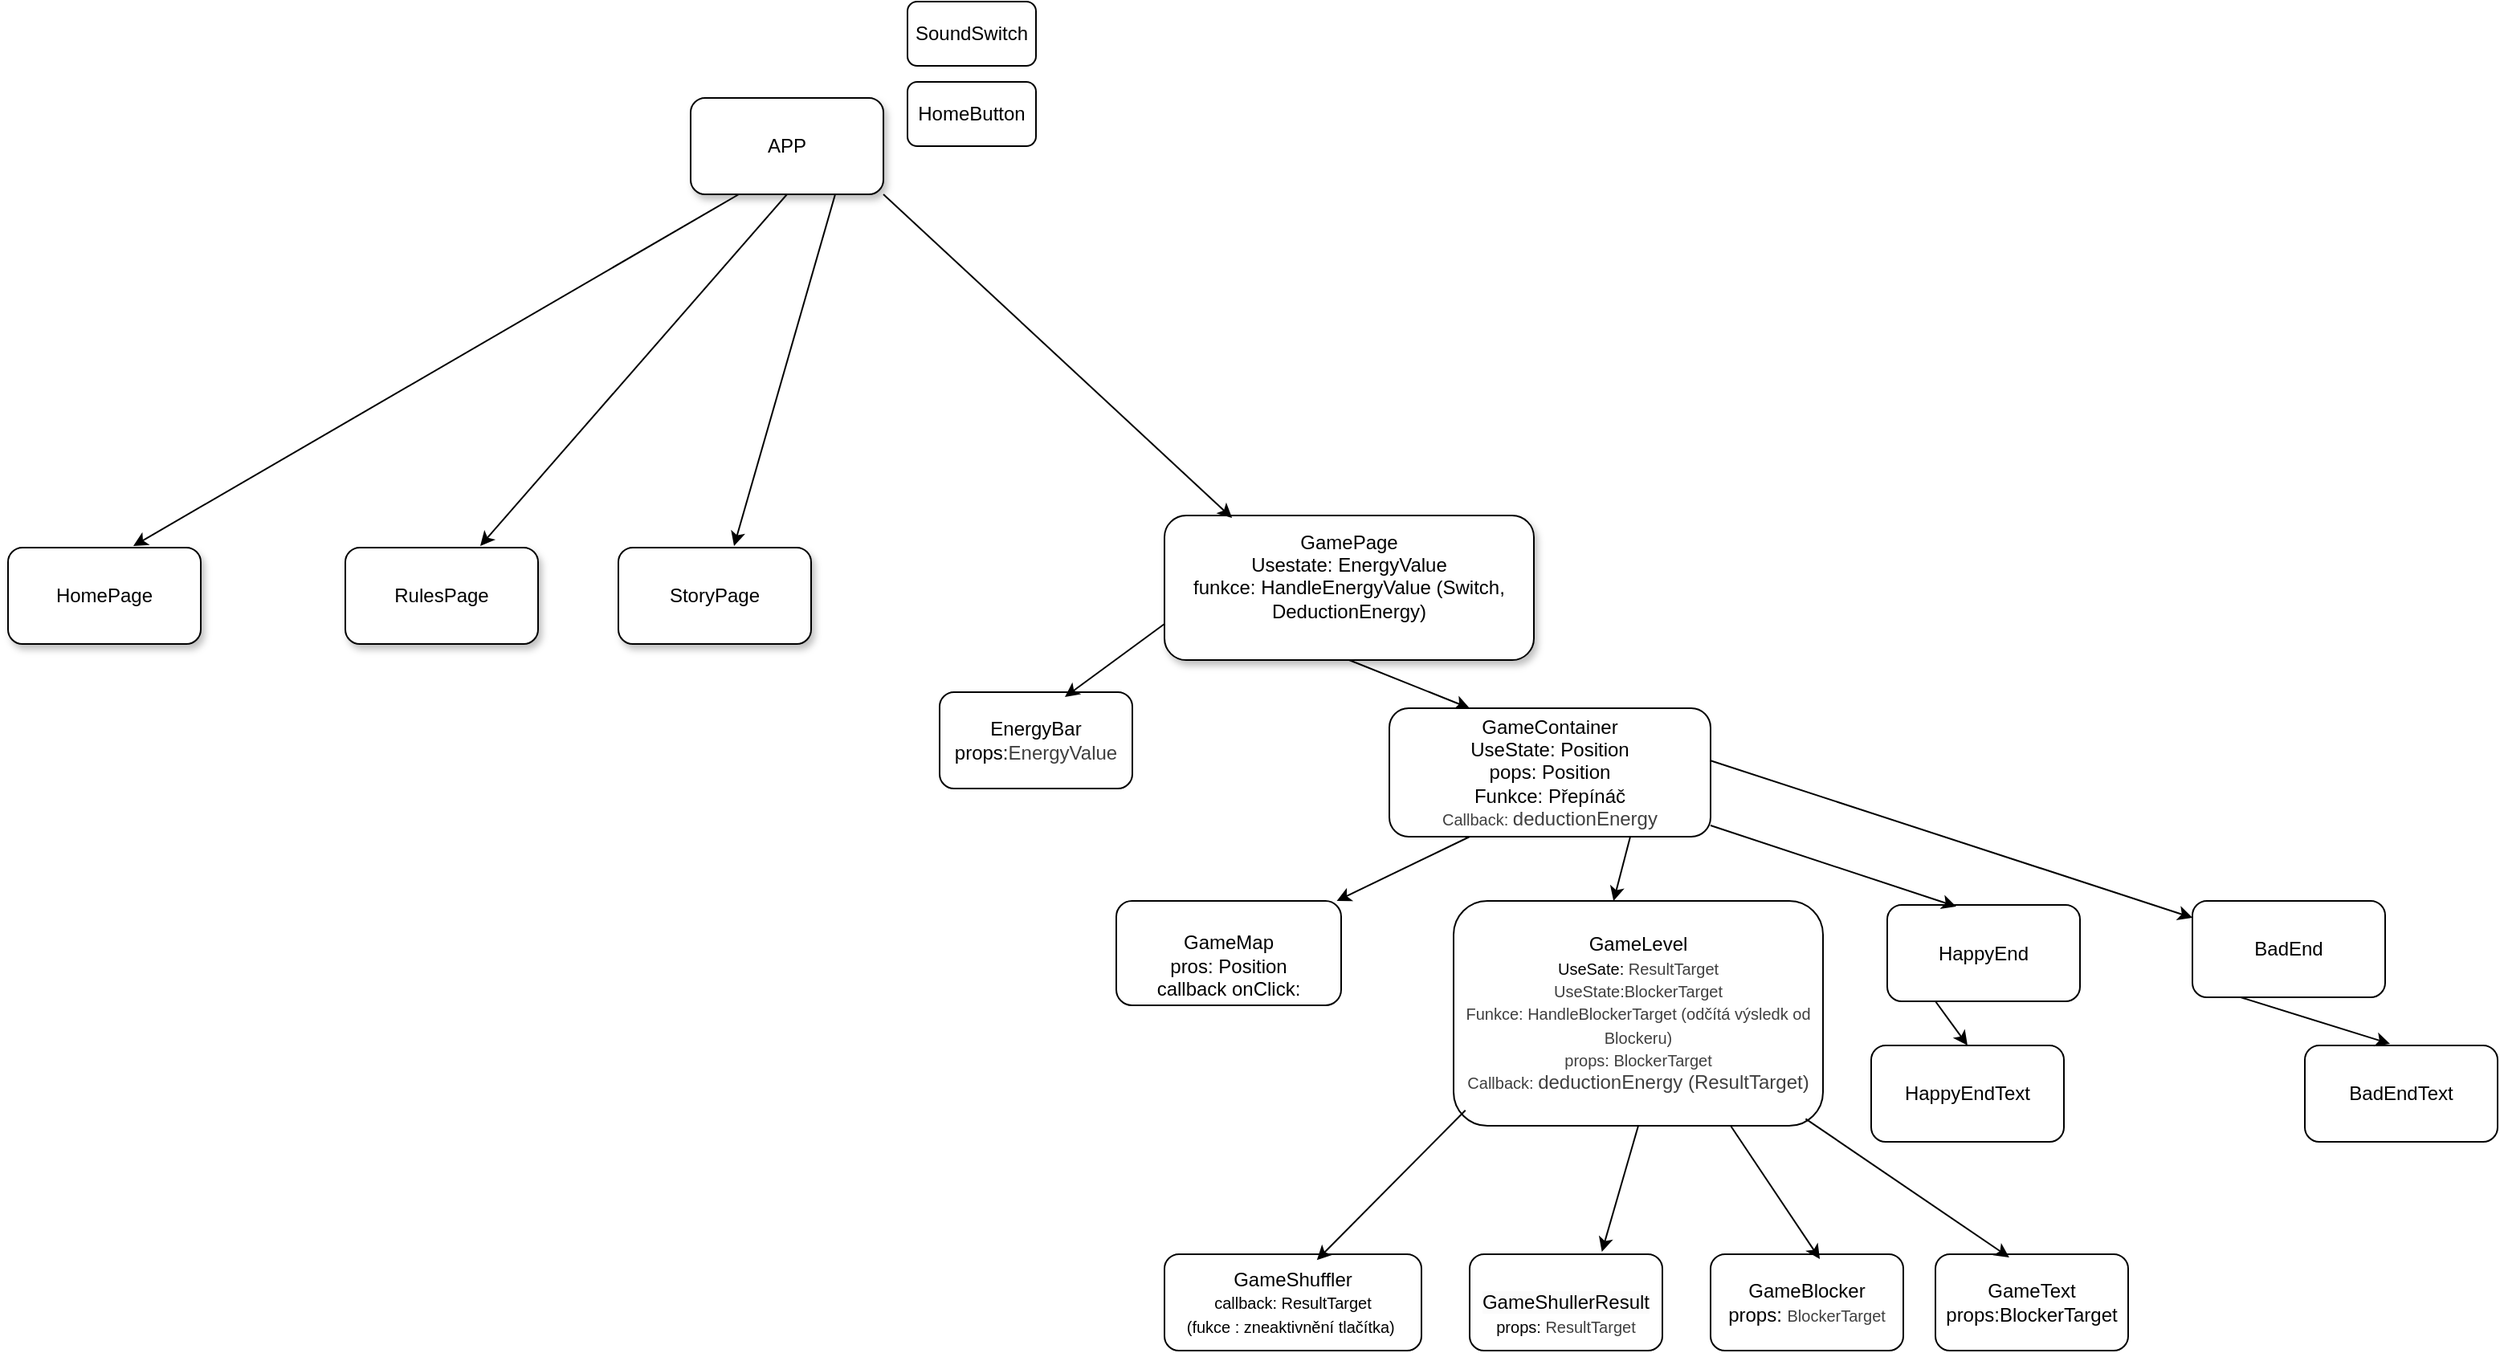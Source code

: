 <mxfile>
    <diagram id="AMR_kuXUxh00wSzZg8DA" name="Page-1">
        <mxGraphModel dx="2209" dy="2730" grid="1" gridSize="10" guides="1" tooltips="1" connect="1" arrows="1" fold="1" page="1" pageScale="1" pageWidth="850" pageHeight="1100" math="0" shadow="0">
            <root>
                <mxCell id="0"/>
                <mxCell id="1" parent="0"/>
                <mxCell id="2" value="&lt;div&gt;RulesPage&lt;/div&gt;" style="rounded=1;whiteSpace=wrap;html=1;shadow=1;" parent="1" vertex="1">
                    <mxGeometry x="90" y="-1540" width="120" height="60" as="geometry"/>
                </mxCell>
                <mxCell id="3" value="HomePage" style="rounded=1;whiteSpace=wrap;html=1;shadow=1;" parent="1" vertex="1">
                    <mxGeometry x="-120" y="-1540" width="120" height="60" as="geometry"/>
                </mxCell>
                <mxCell id="4" value="StoryPage" style="rounded=1;whiteSpace=wrap;html=1;shadow=1;" parent="1" vertex="1">
                    <mxGeometry x="260" y="-1540" width="120" height="60" as="geometry"/>
                </mxCell>
                <mxCell id="5" value="&lt;div&gt;APP&lt;/div&gt;" style="rounded=1;whiteSpace=wrap;html=1;shadow=1;" parent="1" vertex="1">
                    <mxGeometry x="305" y="-1820" width="120" height="60" as="geometry"/>
                </mxCell>
                <mxCell id="56" style="edgeStyle=none;html=1;exitX=0.5;exitY=1;exitDx=0;exitDy=0;entryX=0.25;entryY=0;entryDx=0;entryDy=0;" parent="1" source="6" target="53" edge="1">
                    <mxGeometry relative="1" as="geometry"/>
                </mxCell>
                <mxCell id="6" value="GamePage&lt;div&gt;&lt;font color=&quot;#000000&quot;&gt;Usestate: EnergyValue&lt;br&gt;&lt;/font&gt;&lt;div&gt;funkce: HandleEnergyValue (Switch, DeductionEnergy)&lt;/div&gt;&lt;div&gt;&lt;span style=&quot;font-family: monospace; font-size: 0px; text-align: start; text-wrap-mode: nowrap;&quot;&gt;%3CmxGraphModel%3E%3Croot%3E%3CmxCell%20id%3D%220%22%2F%3E%3CmxCell%20id%3D%221%22%20parent%3D%220%22%2F%3E%3CmxCell%20id%3D%222%22%20value%3D%22HomeButton%22%20style%3D%22rounded%3D1%3BwhiteSpace%3Dwrap%3Bhtml%3D1%3B%22%20vertex%3D%221%22%20parent%3D%221%22%3E%3CmxGeometry%20x%3D%22530%22%20y%3D%22-1220%22%20width%3D%2280%22%20height%3D%2240%22%20as%3D%22geometry%22%2F%3E%3C%2FmxCell%3E%3C%2Froot%3E%3C%2FmxGraphModel%3EEnag&lt;/span&gt;&lt;span style=&quot;font-family: monospace; font-size: 0px; text-align: start; text-wrap-mode: nowrap; background-color: transparent;&quot;&gt;%3CmxGraphModel%3E%3Croot%3E%3CmxCell%20id%3D%220%22%2F%3E%3CmxCell%20id%3D%221%22%20parent%3D%220%22%2F%3E%3CmxCell%20id%3D%222%22%20value%3D%22HomeButton%22%20style%3D%22rounded%3D1%3BwhiteSpace%3Dwrap%3Bhtml%3D1%3B%22%20vertex%3D%221%22%20parent%3D%221%22%3E%3CmxGeometry%20x%3D%22530%22%20y%3D%22-1220%22%20width%3D%2280%22%20height%3D%2240%22%20as%3D%22geometry%22%2F%3E%3C%2FmxCell%3E%3C%2Froot%3E%3C%2FmxGraphModel%3E&lt;/span&gt;&lt;/div&gt;&lt;/div&gt;" style="rounded=1;whiteSpace=wrap;html=1;shadow=1;" parent="1" vertex="1">
                    <mxGeometry x="600" y="-1560" width="230" height="90" as="geometry"/>
                </mxCell>
                <mxCell id="73" style="edgeStyle=none;html=1;exitX=0.977;exitY=0.389;exitDx=0;exitDy=0;exitPerimeter=0;" parent="1" source="53" target="74" edge="1">
                    <mxGeometry relative="1" as="geometry">
                        <mxPoint x="1340" y="-1480" as="targetPoint"/>
                        <mxPoint x="1375.4" y="-1259.94" as="sourcePoint"/>
                    </mxGeometry>
                </mxCell>
                <mxCell id="9" value="&lt;span style=&quot;color: rgb(0, 0, 0);&quot;&gt;SoundSwitch&lt;/span&gt;" style="rounded=1;whiteSpace=wrap;html=1;" parent="1" vertex="1">
                    <mxGeometry x="440" y="-1880" width="80" height="40" as="geometry"/>
                </mxCell>
                <mxCell id="12" style="edgeStyle=none;html=1;exitX=0.25;exitY=1;exitDx=0;exitDy=0;entryX=0.65;entryY=-0.017;entryDx=0;entryDy=0;entryPerimeter=0;" parent="1" source="5" target="3" edge="1">
                    <mxGeometry relative="1" as="geometry"/>
                </mxCell>
                <mxCell id="13" style="edgeStyle=none;html=1;exitX=0.5;exitY=1;exitDx=0;exitDy=0;entryX=0.7;entryY=-0.017;entryDx=0;entryDy=0;entryPerimeter=0;" parent="1" source="5" target="2" edge="1">
                    <mxGeometry relative="1" as="geometry"/>
                </mxCell>
                <mxCell id="14" style="edgeStyle=none;html=1;exitX=0.75;exitY=1;exitDx=0;exitDy=0;entryX=0.6;entryY=-0.017;entryDx=0;entryDy=0;entryPerimeter=0;" parent="1" source="5" target="4" edge="1">
                    <mxGeometry relative="1" as="geometry"/>
                </mxCell>
                <mxCell id="15" style="edgeStyle=none;html=1;exitX=1;exitY=1;exitDx=0;exitDy=0;entryX=0.183;entryY=0.017;entryDx=0;entryDy=0;entryPerimeter=0;" parent="1" source="5" target="6" edge="1">
                    <mxGeometry relative="1" as="geometry"/>
                </mxCell>
                <mxCell id="42" value="EnergyBar&lt;div&gt;props:&lt;span style=&quot;color: rgb(63, 63, 63); background-color: transparent;&quot;&gt;EnergyValue&lt;/span&gt;&lt;/div&gt;" style="rounded=1;whiteSpace=wrap;html=1;" parent="1" vertex="1">
                    <mxGeometry x="460" y="-1450" width="120" height="60" as="geometry"/>
                </mxCell>
                <mxCell id="44" style="edgeStyle=none;html=1;exitX=0;exitY=0.75;exitDx=0;exitDy=0;entryX=0.65;entryY=0.05;entryDx=0;entryDy=0;entryPerimeter=0;" parent="1" source="6" target="42" edge="1">
                    <mxGeometry relative="1" as="geometry">
                        <mxPoint x="457.5" y="-1360" as="sourcePoint"/>
                    </mxGeometry>
                </mxCell>
                <mxCell id="50" value="&lt;br&gt;GameMap&lt;div&gt;&lt;font color=&quot;#000000&quot;&gt;pros: Position&lt;br&gt;&lt;/font&gt;callback onClick:&lt;/div&gt;" style="rounded=1;whiteSpace=wrap;html=1;" parent="1" vertex="1">
                    <mxGeometry x="570" y="-1320" width="140" height="65" as="geometry"/>
                </mxCell>
                <mxCell id="51" style="edgeStyle=none;html=1;exitX=0.25;exitY=1;exitDx=0;exitDy=0;" parent="1" source="53" target="50" edge="1">
                    <mxGeometry relative="1" as="geometry">
                        <mxPoint x="740" y="-1470" as="sourcePoint"/>
                        <mxPoint x="740" y="-1460" as="targetPoint"/>
                    </mxGeometry>
                </mxCell>
                <mxCell id="53" value="GameContainer&lt;div&gt;UseState: Position&lt;/div&gt;&lt;div&gt;pops: Position&lt;/div&gt;&lt;div&gt;Funkce: Přepínáč&lt;/div&gt;&lt;div&gt;&lt;span style=&quot;color: rgb(63, 63, 63); font-size: 10px;&quot;&gt;Callback:&amp;nbsp;&lt;/span&gt;&lt;span style=&quot;color: rgb(63, 63, 63); background-color: transparent;&quot;&gt;deductionEnergy&lt;/span&gt;&lt;/div&gt;" style="rounded=1;whiteSpace=wrap;html=1;" parent="1" vertex="1">
                    <mxGeometry x="740" y="-1440" width="200" height="80" as="geometry"/>
                </mxCell>
                <mxCell id="57" value="GameLevel&lt;div&gt;&lt;font style=&quot;font-size: 10px;&quot;&gt;UseSate:&amp;nbsp;&lt;span style=&quot;color: rgb(63, 63, 63); background-color: transparent;&quot;&gt;ResultTarget&lt;/span&gt;&lt;/font&gt;&lt;/div&gt;&lt;div&gt;&lt;font style=&quot;font-size: 10px;&quot;&gt;&lt;span style=&quot;color: rgb(63, 63, 63); background-color: transparent;&quot;&gt;UseState:BlockerTarget&lt;/span&gt;&lt;/font&gt;&lt;/div&gt;&lt;div&gt;&lt;font style=&quot;font-size: 10px;&quot;&gt;&lt;span style=&quot;color: rgb(63, 63, 63); background-color: transparent;&quot;&gt;Funkce: HandleBlockerTarget (odčítá výsledk od Blockeru)&lt;/span&gt;&lt;/font&gt;&lt;/div&gt;&lt;div&gt;&lt;span style=&quot;color: rgb(63, 63, 63); background-color: transparent;&quot;&gt;&lt;font style=&quot;font-size: 10px;&quot;&gt;props:&amp;nbsp;&lt;/font&gt;&lt;/span&gt;&lt;span style=&quot;color: rgb(63, 63, 63); font-size: 10px; background-color: transparent;&quot;&gt;BlockerTarget&lt;/span&gt;&lt;/div&gt;&lt;div&gt;&lt;span style=&quot;color: rgb(63, 63, 63); background-color: transparent;&quot;&gt;&lt;font style=&quot;font-size: 10px;&quot;&gt;Callback:&amp;nbsp;&lt;/font&gt;&lt;/span&gt;&lt;span style=&quot;color: rgb(63, 63, 63); background-color: transparent;&quot;&gt;deductionEnergy (ResultTarget)&lt;/span&gt;&lt;/div&gt;" style="rounded=1;whiteSpace=wrap;html=1;" parent="1" vertex="1">
                    <mxGeometry x="780" y="-1320" width="230" height="140" as="geometry"/>
                </mxCell>
                <mxCell id="58" style="edgeStyle=none;html=1;exitX=0.75;exitY=1;exitDx=0;exitDy=0;entryX=0.433;entryY=0;entryDx=0;entryDy=0;entryPerimeter=0;" parent="1" source="53" target="57" edge="1">
                    <mxGeometry relative="1" as="geometry"/>
                </mxCell>
                <mxCell id="62" value="GameBlocker&lt;div&gt;props:&amp;nbsp;&lt;span style=&quot;color: rgb(63, 63, 63); font-size: 10px; background-color: transparent;&quot;&gt;BlockerTarget&lt;/span&gt;&lt;/div&gt;" style="rounded=1;whiteSpace=wrap;html=1;" parent="1" vertex="1">
                    <mxGeometry x="940" y="-1100" width="120" height="60" as="geometry"/>
                </mxCell>
                <mxCell id="63" style="edgeStyle=none;html=1;exitX=0.75;exitY=1;exitDx=0;exitDy=0;entryX=0.567;entryY=0.05;entryDx=0;entryDy=0;entryPerimeter=0;" parent="1" source="57" target="62" edge="1">
                    <mxGeometry relative="1" as="geometry"/>
                </mxCell>
                <mxCell id="64" value="GameShuffler&lt;div&gt;&lt;font style=&quot;font-size: 10px;&quot;&gt;callback: ResultTarget&lt;/font&gt;&lt;/div&gt;&lt;div&gt;&lt;span style=&quot;font-size: 10px; background-color: transparent;&quot;&gt;(fukce : zneaktivnění tlačítka)&amp;nbsp;&lt;/span&gt;&lt;/div&gt;" style="rounded=1;whiteSpace=wrap;html=1;" parent="1" vertex="1">
                    <mxGeometry x="600" y="-1100" width="160" height="60" as="geometry"/>
                </mxCell>
                <mxCell id="65" value="&lt;br&gt;&lt;span style=&quot;color: rgb(0, 0, 0); font-family: Helvetica; font-size: 12px; font-style: normal; font-variant-ligatures: normal; font-variant-caps: normal; font-weight: 400; letter-spacing: normal; orphans: 2; text-align: center; text-indent: 0px; text-transform: none; widows: 2; word-spacing: 0px; -webkit-text-stroke-width: 0px; white-space: normal; background-color: rgb(251, 251, 251); text-decoration-thickness: initial; text-decoration-style: initial; text-decoration-color: initial; float: none; display: inline !important;&quot;&gt;GameShullerResult&lt;/span&gt;&lt;br&gt;&lt;font style=&quot;font-size: 10px;&quot;&gt;props:&amp;nbsp;&lt;/font&gt;&lt;span style=&quot;color: rgb(63, 63, 63); font-size: 10px;&quot;&gt;ResultTarget&lt;/span&gt;" style="rounded=1;whiteSpace=wrap;html=1;" parent="1" vertex="1">
                    <mxGeometry x="790" y="-1100" width="120" height="60" as="geometry"/>
                </mxCell>
                <mxCell id="88" style="edgeStyle=none;html=1;exitX=0.25;exitY=1;exitDx=0;exitDy=0;entryX=0.5;entryY=0;entryDx=0;entryDy=0;" parent="1" source="71" target="85" edge="1">
                    <mxGeometry relative="1" as="geometry"/>
                </mxCell>
                <mxCell id="71" value="HappyEnd" style="rounded=1;whiteSpace=wrap;html=1;" parent="1" vertex="1">
                    <mxGeometry x="1050" y="-1317.5" width="120" height="60" as="geometry"/>
                </mxCell>
                <mxCell id="72" style="edgeStyle=none;html=1;entryX=0.358;entryY=0.017;entryDx=0;entryDy=0;entryPerimeter=0;" parent="1" source="53" target="71" edge="1">
                    <mxGeometry relative="1" as="geometry">
                        <mxPoint x="1321.4" y="-1261.44" as="sourcePoint"/>
                        <Array as="points"/>
                    </mxGeometry>
                </mxCell>
                <mxCell id="74" value="BadEnd" style="rounded=1;whiteSpace=wrap;html=1;" parent="1" vertex="1">
                    <mxGeometry x="1240" y="-1320" width="120" height="60" as="geometry"/>
                </mxCell>
                <mxCell id="75" value="GameText&lt;div&gt;props:BlockerTarget&lt;/div&gt;" style="rounded=1;whiteSpace=wrap;html=1;" parent="1" vertex="1">
                    <mxGeometry x="1080" y="-1100" width="120" height="60" as="geometry"/>
                </mxCell>
                <mxCell id="77" style="edgeStyle=none;html=1;exitX=0.953;exitY=0.969;exitDx=0;exitDy=0;entryX=0.383;entryY=0.033;entryDx=0;entryDy=0;entryPerimeter=0;exitPerimeter=0;" parent="1" source="57" target="75" edge="1">
                    <mxGeometry relative="1" as="geometry"/>
                </mxCell>
                <mxCell id="79" value="BadEndText" style="rounded=1;whiteSpace=wrap;html=1;" parent="1" vertex="1">
                    <mxGeometry x="1310" y="-1230" width="120" height="60" as="geometry"/>
                </mxCell>
                <mxCell id="81" style="edgeStyle=none;html=1;exitX=0.25;exitY=1;exitDx=0;exitDy=0;entryX=0.442;entryY=-0.017;entryDx=0;entryDy=0;entryPerimeter=0;" parent="1" source="74" target="79" edge="1">
                    <mxGeometry relative="1" as="geometry"/>
                </mxCell>
                <mxCell id="85" value="HappyEndText" style="rounded=1;whiteSpace=wrap;html=1;" parent="1" vertex="1">
                    <mxGeometry x="1040" y="-1230" width="120" height="60" as="geometry"/>
                </mxCell>
                <mxCell id="104" value="HomeButton" style="rounded=1;whiteSpace=wrap;html=1;" parent="1" vertex="1">
                    <mxGeometry x="440" y="-1830" width="80" height="40" as="geometry"/>
                </mxCell>
                <mxCell id="109" style="edgeStyle=none;html=1;exitX=0.032;exitY=0.931;exitDx=0;exitDy=0;entryX=0.593;entryY=0.061;entryDx=0;entryDy=0;entryPerimeter=0;exitPerimeter=0;" parent="1" source="57" target="64" edge="1">
                    <mxGeometry relative="1" as="geometry"/>
                </mxCell>
                <mxCell id="110" style="edgeStyle=none;html=1;exitX=0.5;exitY=1;exitDx=0;exitDy=0;entryX=0.686;entryY=-0.026;entryDx=0;entryDy=0;entryPerimeter=0;" parent="1" source="57" target="65" edge="1">
                    <mxGeometry relative="1" as="geometry"/>
                </mxCell>
            </root>
        </mxGraphModel>
    </diagram>
</mxfile>